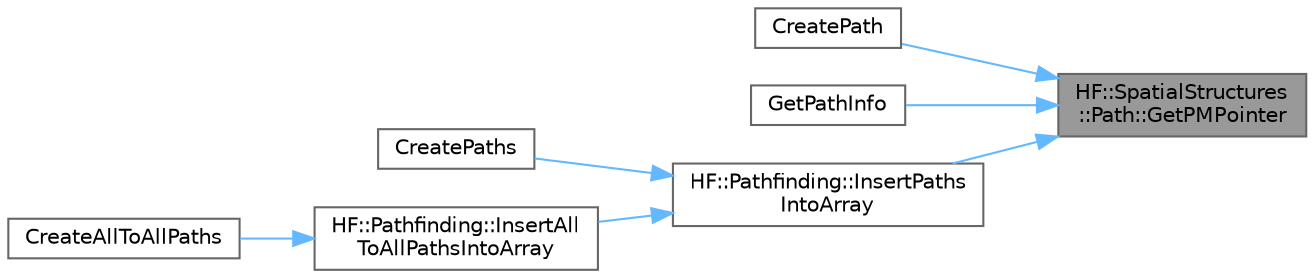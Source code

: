 digraph "HF::SpatialStructures::Path::GetPMPointer"
{
 // LATEX_PDF_SIZE
  bgcolor="transparent";
  edge [fontname=Helvetica,fontsize=10,labelfontname=Helvetica,labelfontsize=10];
  node [fontname=Helvetica,fontsize=10,shape=box,height=0.2,width=0.4];
  rankdir="RL";
  Node1 [label="HF::SpatialStructures\l::Path::GetPMPointer",height=0.2,width=0.4,color="gray40", fillcolor="grey60", style="filled", fontcolor="black",tooltip="Get a pointer to the path's underlying path members vector."];
  Node1 -> Node2 [dir="back",color="steelblue1",style="solid"];
  Node2 [label="CreatePath",height=0.2,width=0.4,color="grey40", fillcolor="white", style="filled",URL="$a00456.html#ga3dc85450e989a996a3c3fcfad0a5944e",tooltip="Find the shortest path from start to end."];
  Node1 -> Node3 [dir="back",color="steelblue1",style="solid"];
  Node3 [label="GetPathInfo",height=0.2,width=0.4,color="grey40", fillcolor="white", style="filled",URL="$a00456.html#gaac725d282f4fecd3aba1b3273c26e7e1",tooltip="Get the size of a path"];
  Node1 -> Node4 [dir="back",color="steelblue1",style="solid"];
  Node4 [label="HF::Pathfinding::InsertPaths\lIntoArray",height=0.2,width=0.4,color="grey40", fillcolor="white", style="filled",URL="$a00472.html#a417084c97d0672af2da7739157a9d8c0",tooltip="A special version of FindPaths optimized for the C_Interface."];
  Node4 -> Node5 [dir="back",color="steelblue1",style="solid"];
  Node5 [label="CreatePaths",height=0.2,width=0.4,color="grey40", fillcolor="white", style="filled",URL="$a00456.html#gae1ac2805c3b86883bb88269ed3868367",tooltip="Find multiple shortest paths in paralllel."];
  Node4 -> Node6 [dir="back",color="steelblue1",style="solid"];
  Node6 [label="HF::Pathfinding::InsertAll\lToAllPathsIntoArray",height=0.2,width=0.4,color="grey40", fillcolor="white", style="filled",URL="$a00472.html#a69bd3efcc13788e7c4be43b67d6002e5",tooltip="A special version of FindPaths optimized for the C_Interface, such that all paths possible from each ..."];
  Node6 -> Node7 [dir="back",color="steelblue1",style="solid"];
  Node7 [label="CreateAllToAllPaths",height=0.2,width=0.4,color="grey40", fillcolor="white", style="filled",URL="$a00456.html#gaba6ec6ce84974dd6a311d7d65dd34221",tooltip="Find a path from every node in a graph to every other node."];
}
